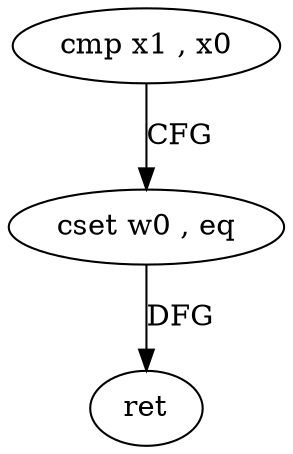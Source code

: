 digraph "func" {
"4280528" [label = "cmp x1 , x0" ]
"4280532" [label = "cset w0 , eq" ]
"4280536" [label = "ret" ]
"4280528" -> "4280532" [ label = "CFG" ]
"4280532" -> "4280536" [ label = "DFG" ]
}
